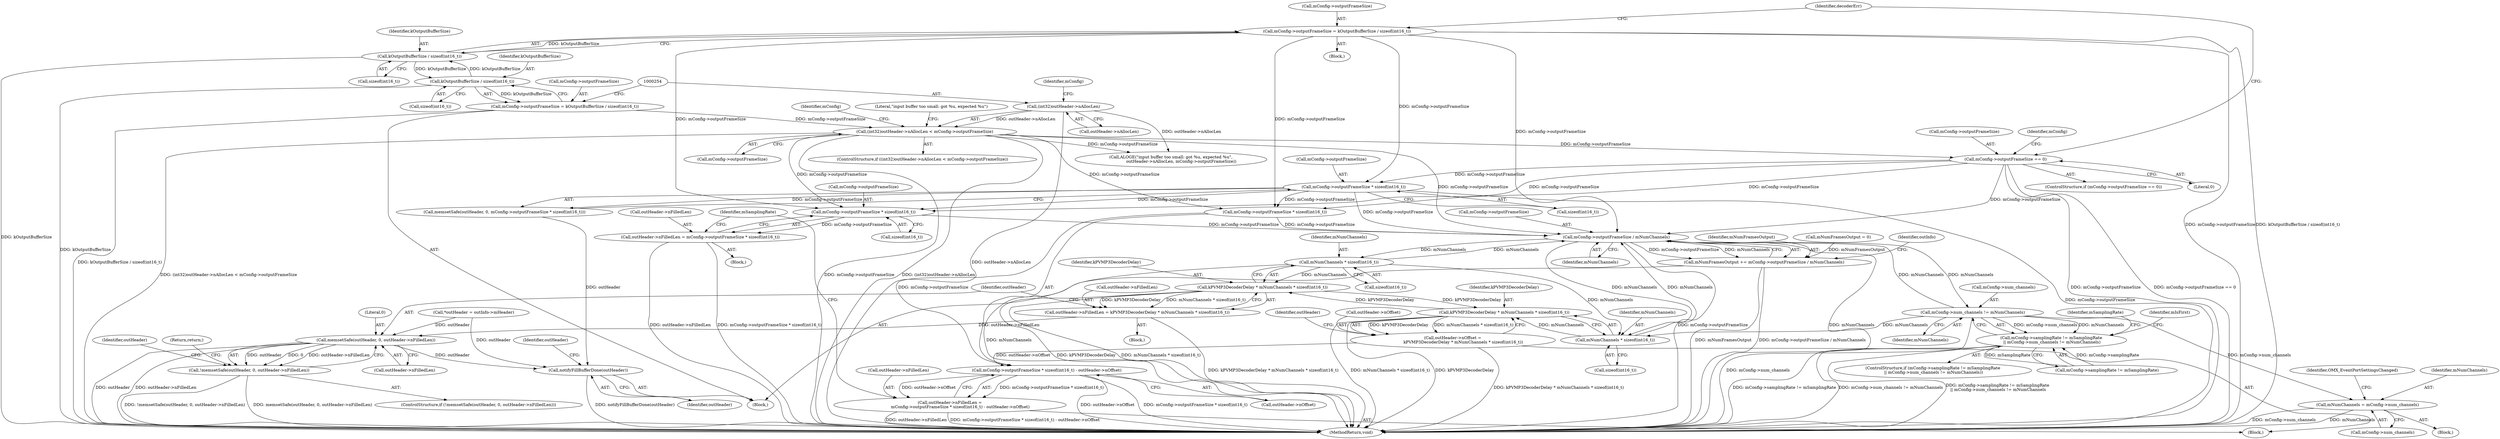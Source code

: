 digraph "0_Android_c2639afac631f5c1ffddf70ee8a6fe943d0bedf9@API" {
"1000489" [label="(Call,mConfig->outputFrameSize * sizeof(int16_t))"];
"1000332" [label="(Call,mConfig->outputFrameSize = kOutputBufferSize / sizeof(int16_t))"];
"1000336" [label="(Call,kOutputBufferSize / sizeof(int16_t))"];
"1000247" [label="(Call,kOutputBufferSize / sizeof(int16_t))"];
"1000252" [label="(Call,(int32)outHeader->nAllocLen < mConfig->outputFrameSize)"];
"1000253" [label="(Call,(int32)outHeader->nAllocLen)"];
"1000243" [label="(Call,mConfig->outputFrameSize = kOutputBufferSize / sizeof(int16_t))"];
"1000326" [label="(Call,mConfig->outputFrameSize == 0)"];
"1000394" [label="(Call,mConfig->outputFrameSize * sizeof(int16_t))"];
"1000485" [label="(Call,outHeader->nFilledLen = mConfig->outputFrameSize * sizeof(int16_t))"];
"1000544" [label="(Call,mConfig->outputFrameSize / mNumChannels)"];
"1000362" [label="(Call,mNumChannels * sizeof(int16_t))"];
"1000360" [label="(Call,kPVMP3DecoderDelay * mNumChannels * sizeof(int16_t))"];
"1000356" [label="(Call,outHeader->nFilledLen = kPVMP3DecoderDelay * mNumChannels * sizeof(int16_t))"];
"1000368" [label="(Call,memsetSafe(outHeader, 0, outHeader->nFilledLen))"];
"1000367" [label="(Call,!memsetSafe(outHeader, 0, outHeader->nFilledLen))"];
"1000559" [label="(Call,notifyFillBufferDone(outHeader))"];
"1000455" [label="(Call,kPVMP3DecoderDelay * mNumChannels * sizeof(int16_t))"];
"1000451" [label="(Call,outHeader->nOffset =\n                kPVMP3DecoderDelay * mNumChannels * sizeof(int16_t))"];
"1000465" [label="(Call,mConfig->outputFrameSize * sizeof(int16_t) - outHeader->nOffset)"];
"1000461" [label="(Call,outHeader->nFilledLen =\n                mConfig->outputFrameSize * sizeof(int16_t) - outHeader->nOffset)"];
"1000457" [label="(Call,mNumChannels * sizeof(int16_t))"];
"1000420" [label="(Call,mConfig->num_channels != mNumChannels)"];
"1000414" [label="(Call,mConfig->samplingRate != mSamplingRate\n || mConfig->num_channels != mNumChannels)"];
"1000431" [label="(Call,mNumChannels = mConfig->num_channels)"];
"1000542" [label="(Call,mNumFramesOutput += mConfig->outputFrameSize / mNumChannels)"];
"1000343" [label="(Identifier,decoderErr)"];
"1000427" [label="(Identifier,mSamplingRate)"];
"1000369" [label="(Identifier,outHeader)"];
"1000333" [label="(Call,mConfig->outputFrameSize)"];
"1000559" [label="(Call,notifyFillBufferDone(outHeader))"];
"1000364" [label="(Call,sizeof(int16_t))"];
"1000325" [label="(ControlStructure,if (mConfig->outputFrameSize == 0))"];
"1000357" [label="(Call,outHeader->nFilledLen)"];
"1000466" [label="(Call,mConfig->outputFrameSize * sizeof(int16_t))"];
"1000458" [label="(Identifier,mNumChannels)"];
"1000338" [label="(Call,sizeof(int16_t))"];
"1000447" [label="(Block,)"];
"1000161" [label="(Call,*outHeader = outInfo->mHeader)"];
"1000190" [label="(Call,mNumFramesOutput = 0)"];
"1000362" [label="(Call,mNumChannels * sizeof(int16_t))"];
"1000446" [label="(Identifier,mIsFirst)"];
"1000363" [label="(Identifier,mNumChannels)"];
"1000253" [label="(Call,(int32)outHeader->nAllocLen)"];
"1000457" [label="(Call,mNumChannels * sizeof(int16_t))"];
"1000249" [label="(Call,sizeof(int16_t))"];
"1000334" [label="(Identifier,mConfig)"];
"1000432" [label="(Identifier,mNumChannels)"];
"1000371" [label="(Call,outHeader->nFilledLen)"];
"1000421" [label="(Call,mConfig->num_channels)"];
"1000463" [label="(Identifier,outHeader)"];
"1000337" [label="(Identifier,kOutputBufferSize)"];
"1000489" [label="(Call,mConfig->outputFrameSize * sizeof(int16_t))"];
"1000462" [label="(Call,outHeader->nFilledLen)"];
"1000368" [label="(Call,memsetSafe(outHeader, 0, outHeader->nFilledLen))"];
"1000564" [label="(MethodReturn,void)"];
"1000415" [label="(Call,mConfig->samplingRate != mSamplingRate)"];
"1000562" [label="(Identifier,outHeader)"];
"1000251" [label="(ControlStructure,if ((int32)outHeader->nAllocLen < mConfig->outputFrameSize))"];
"1000451" [label="(Call,outHeader->nOffset =\n                kPVMP3DecoderDelay * mNumChannels * sizeof(int16_t))"];
"1000551" [label="(Identifier,outInfo)"];
"1000361" [label="(Identifier,kPVMP3DecoderDelay)"];
"1000479" [label="(Block,)"];
"1000424" [label="(Identifier,mNumChannels)"];
"1000350" [label="(Block,)"];
"1000248" [label="(Identifier,kOutputBufferSize)"];
"1000375" [label="(Return,return;)"];
"1000433" [label="(Call,mConfig->num_channels)"];
"1000413" [label="(ControlStructure,if (mConfig->samplingRate != mSamplingRate\n || mConfig->num_channels != mNumChannels))"];
"1000548" [label="(Identifier,mNumChannels)"];
"1000485" [label="(Call,outHeader->nFilledLen = mConfig->outputFrameSize * sizeof(int16_t))"];
"1000420" [label="(Call,mConfig->num_channels != mNumChannels)"];
"1000452" [label="(Call,outHeader->nOffset)"];
"1000262" [label="(Call,ALOGE(\"input buffer too small: got %u, expected %u\",\n                outHeader->nAllocLen, mConfig->outputFrameSize))"];
"1000459" [label="(Call,sizeof(int16_t))"];
"1000461" [label="(Call,outHeader->nFilledLen =\n                mConfig->outputFrameSize * sizeof(int16_t) - outHeader->nOffset)"];
"1000455" [label="(Call,kPVMP3DecoderDelay * mNumChannels * sizeof(int16_t))"];
"1000258" [label="(Call,mConfig->outputFrameSize)"];
"1000465" [label="(Call,mConfig->outputFrameSize * sizeof(int16_t) - outHeader->nOffset)"];
"1000414" [label="(Call,mConfig->samplingRate != mSamplingRate\n || mConfig->num_channels != mNumChannels)"];
"1000330" [label="(Literal,0)"];
"1000332" [label="(Call,mConfig->outputFrameSize = kOutputBufferSize / sizeof(int16_t))"];
"1000263" [label="(Literal,\"input buffer too small: got %u, expected %u\")"];
"1000336" [label="(Call,kOutputBufferSize / sizeof(int16_t))"];
"1000398" [label="(Call,sizeof(int16_t))"];
"1000486" [label="(Call,outHeader->nFilledLen)"];
"1000252" [label="(Call,(int32)outHeader->nAllocLen < mConfig->outputFrameSize)"];
"1000331" [label="(Block,)"];
"1000425" [label="(Block,)"];
"1000133" [label="(Block,)"];
"1000356" [label="(Call,outHeader->nFilledLen = kPVMP3DecoderDelay * mNumChannels * sizeof(int16_t))"];
"1000360" [label="(Call,kPVMP3DecoderDelay * mNumChannels * sizeof(int16_t))"];
"1000370" [label="(Literal,0)"];
"1000244" [label="(Call,mConfig->outputFrameSize)"];
"1000367" [label="(Call,!memsetSafe(outHeader, 0, outHeader->nFilledLen))"];
"1000378" [label="(Identifier,outHeader)"];
"1000490" [label="(Call,mConfig->outputFrameSize)"];
"1000259" [label="(Identifier,mConfig)"];
"1000395" [label="(Call,mConfig->outputFrameSize)"];
"1000495" [label="(Identifier,mSamplingRate)"];
"1000394" [label="(Call,mConfig->outputFrameSize * sizeof(int16_t))"];
"1000284" [label="(Identifier,mConfig)"];
"1000545" [label="(Call,mConfig->outputFrameSize)"];
"1000560" [label="(Identifier,outHeader)"];
"1000543" [label="(Identifier,mNumFramesOutput)"];
"1000247" [label="(Call,kOutputBufferSize / sizeof(int16_t))"];
"1000255" [label="(Call,outHeader->nAllocLen)"];
"1000391" [label="(Call,memsetSafe(outHeader, 0, mConfig->outputFrameSize * sizeof(int16_t)))"];
"1000327" [label="(Call,mConfig->outputFrameSize)"];
"1000542" [label="(Call,mNumFramesOutput += mConfig->outputFrameSize / mNumChannels)"];
"1000326" [label="(Call,mConfig->outputFrameSize == 0)"];
"1000493" [label="(Call,sizeof(int16_t))"];
"1000437" [label="(Identifier,OMX_EventPortSettingsChanged)"];
"1000544" [label="(Call,mConfig->outputFrameSize / mNumChannels)"];
"1000456" [label="(Identifier,kPVMP3DecoderDelay)"];
"1000431" [label="(Call,mNumChannels = mConfig->num_channels)"];
"1000472" [label="(Call,outHeader->nOffset)"];
"1000366" [label="(ControlStructure,if (!memsetSafe(outHeader, 0, outHeader->nFilledLen)))"];
"1000243" [label="(Call,mConfig->outputFrameSize = kOutputBufferSize / sizeof(int16_t))"];
"1000489" -> "1000485"  [label="AST: "];
"1000489" -> "1000493"  [label="CFG: "];
"1000490" -> "1000489"  [label="AST: "];
"1000493" -> "1000489"  [label="AST: "];
"1000485" -> "1000489"  [label="CFG: "];
"1000489" -> "1000485"  [label="DDG: mConfig->outputFrameSize"];
"1000332" -> "1000489"  [label="DDG: mConfig->outputFrameSize"];
"1000252" -> "1000489"  [label="DDG: mConfig->outputFrameSize"];
"1000326" -> "1000489"  [label="DDG: mConfig->outputFrameSize"];
"1000394" -> "1000489"  [label="DDG: mConfig->outputFrameSize"];
"1000489" -> "1000544"  [label="DDG: mConfig->outputFrameSize"];
"1000332" -> "1000331"  [label="AST: "];
"1000332" -> "1000336"  [label="CFG: "];
"1000333" -> "1000332"  [label="AST: "];
"1000336" -> "1000332"  [label="AST: "];
"1000343" -> "1000332"  [label="CFG: "];
"1000332" -> "1000564"  [label="DDG: mConfig->outputFrameSize"];
"1000332" -> "1000564"  [label="DDG: kOutputBufferSize / sizeof(int16_t)"];
"1000336" -> "1000332"  [label="DDG: kOutputBufferSize"];
"1000332" -> "1000394"  [label="DDG: mConfig->outputFrameSize"];
"1000332" -> "1000466"  [label="DDG: mConfig->outputFrameSize"];
"1000332" -> "1000544"  [label="DDG: mConfig->outputFrameSize"];
"1000336" -> "1000338"  [label="CFG: "];
"1000337" -> "1000336"  [label="AST: "];
"1000338" -> "1000336"  [label="AST: "];
"1000336" -> "1000564"  [label="DDG: kOutputBufferSize"];
"1000336" -> "1000247"  [label="DDG: kOutputBufferSize"];
"1000247" -> "1000336"  [label="DDG: kOutputBufferSize"];
"1000247" -> "1000243"  [label="AST: "];
"1000247" -> "1000249"  [label="CFG: "];
"1000248" -> "1000247"  [label="AST: "];
"1000249" -> "1000247"  [label="AST: "];
"1000243" -> "1000247"  [label="CFG: "];
"1000247" -> "1000564"  [label="DDG: kOutputBufferSize"];
"1000247" -> "1000243"  [label="DDG: kOutputBufferSize"];
"1000252" -> "1000251"  [label="AST: "];
"1000252" -> "1000258"  [label="CFG: "];
"1000253" -> "1000252"  [label="AST: "];
"1000258" -> "1000252"  [label="AST: "];
"1000263" -> "1000252"  [label="CFG: "];
"1000284" -> "1000252"  [label="CFG: "];
"1000252" -> "1000564"  [label="DDG: (int32)outHeader->nAllocLen"];
"1000252" -> "1000564"  [label="DDG: (int32)outHeader->nAllocLen < mConfig->outputFrameSize"];
"1000252" -> "1000564"  [label="DDG: mConfig->outputFrameSize"];
"1000253" -> "1000252"  [label="DDG: outHeader->nAllocLen"];
"1000243" -> "1000252"  [label="DDG: mConfig->outputFrameSize"];
"1000252" -> "1000262"  [label="DDG: mConfig->outputFrameSize"];
"1000252" -> "1000326"  [label="DDG: mConfig->outputFrameSize"];
"1000252" -> "1000466"  [label="DDG: mConfig->outputFrameSize"];
"1000252" -> "1000544"  [label="DDG: mConfig->outputFrameSize"];
"1000253" -> "1000255"  [label="CFG: "];
"1000254" -> "1000253"  [label="AST: "];
"1000255" -> "1000253"  [label="AST: "];
"1000259" -> "1000253"  [label="CFG: "];
"1000253" -> "1000564"  [label="DDG: outHeader->nAllocLen"];
"1000253" -> "1000262"  [label="DDG: outHeader->nAllocLen"];
"1000243" -> "1000133"  [label="AST: "];
"1000244" -> "1000243"  [label="AST: "];
"1000254" -> "1000243"  [label="CFG: "];
"1000243" -> "1000564"  [label="DDG: kOutputBufferSize / sizeof(int16_t)"];
"1000326" -> "1000325"  [label="AST: "];
"1000326" -> "1000330"  [label="CFG: "];
"1000327" -> "1000326"  [label="AST: "];
"1000330" -> "1000326"  [label="AST: "];
"1000334" -> "1000326"  [label="CFG: "];
"1000343" -> "1000326"  [label="CFG: "];
"1000326" -> "1000564"  [label="DDG: mConfig->outputFrameSize == 0"];
"1000326" -> "1000564"  [label="DDG: mConfig->outputFrameSize"];
"1000326" -> "1000394"  [label="DDG: mConfig->outputFrameSize"];
"1000326" -> "1000466"  [label="DDG: mConfig->outputFrameSize"];
"1000326" -> "1000544"  [label="DDG: mConfig->outputFrameSize"];
"1000394" -> "1000391"  [label="AST: "];
"1000394" -> "1000398"  [label="CFG: "];
"1000395" -> "1000394"  [label="AST: "];
"1000398" -> "1000394"  [label="AST: "];
"1000391" -> "1000394"  [label="CFG: "];
"1000394" -> "1000564"  [label="DDG: mConfig->outputFrameSize"];
"1000394" -> "1000391"  [label="DDG: mConfig->outputFrameSize"];
"1000394" -> "1000466"  [label="DDG: mConfig->outputFrameSize"];
"1000394" -> "1000544"  [label="DDG: mConfig->outputFrameSize"];
"1000485" -> "1000479"  [label="AST: "];
"1000486" -> "1000485"  [label="AST: "];
"1000495" -> "1000485"  [label="CFG: "];
"1000485" -> "1000564"  [label="DDG: outHeader->nFilledLen"];
"1000485" -> "1000564"  [label="DDG: mConfig->outputFrameSize * sizeof(int16_t)"];
"1000544" -> "1000542"  [label="AST: "];
"1000544" -> "1000548"  [label="CFG: "];
"1000545" -> "1000544"  [label="AST: "];
"1000548" -> "1000544"  [label="AST: "];
"1000542" -> "1000544"  [label="CFG: "];
"1000544" -> "1000564"  [label="DDG: mNumChannels"];
"1000544" -> "1000564"  [label="DDG: mConfig->outputFrameSize"];
"1000544" -> "1000362"  [label="DDG: mNumChannels"];
"1000544" -> "1000420"  [label="DDG: mNumChannels"];
"1000544" -> "1000457"  [label="DDG: mNumChannels"];
"1000544" -> "1000542"  [label="DDG: mConfig->outputFrameSize"];
"1000544" -> "1000542"  [label="DDG: mNumChannels"];
"1000466" -> "1000544"  [label="DDG: mConfig->outputFrameSize"];
"1000420" -> "1000544"  [label="DDG: mNumChannels"];
"1000457" -> "1000544"  [label="DDG: mNumChannels"];
"1000362" -> "1000544"  [label="DDG: mNumChannels"];
"1000362" -> "1000360"  [label="AST: "];
"1000362" -> "1000364"  [label="CFG: "];
"1000363" -> "1000362"  [label="AST: "];
"1000364" -> "1000362"  [label="AST: "];
"1000360" -> "1000362"  [label="CFG: "];
"1000362" -> "1000564"  [label="DDG: mNumChannels"];
"1000362" -> "1000360"  [label="DDG: mNumChannels"];
"1000362" -> "1000457"  [label="DDG: mNumChannels"];
"1000360" -> "1000356"  [label="AST: "];
"1000361" -> "1000360"  [label="AST: "];
"1000356" -> "1000360"  [label="CFG: "];
"1000360" -> "1000564"  [label="DDG: kPVMP3DecoderDelay"];
"1000360" -> "1000564"  [label="DDG: mNumChannels * sizeof(int16_t)"];
"1000360" -> "1000356"  [label="DDG: kPVMP3DecoderDelay"];
"1000360" -> "1000356"  [label="DDG: mNumChannels * sizeof(int16_t)"];
"1000455" -> "1000360"  [label="DDG: kPVMP3DecoderDelay"];
"1000360" -> "1000455"  [label="DDG: kPVMP3DecoderDelay"];
"1000356" -> "1000350"  [label="AST: "];
"1000357" -> "1000356"  [label="AST: "];
"1000369" -> "1000356"  [label="CFG: "];
"1000356" -> "1000564"  [label="DDG: kPVMP3DecoderDelay * mNumChannels * sizeof(int16_t)"];
"1000356" -> "1000368"  [label="DDG: outHeader->nFilledLen"];
"1000368" -> "1000367"  [label="AST: "];
"1000368" -> "1000371"  [label="CFG: "];
"1000369" -> "1000368"  [label="AST: "];
"1000370" -> "1000368"  [label="AST: "];
"1000371" -> "1000368"  [label="AST: "];
"1000367" -> "1000368"  [label="CFG: "];
"1000368" -> "1000564"  [label="DDG: outHeader"];
"1000368" -> "1000564"  [label="DDG: outHeader->nFilledLen"];
"1000368" -> "1000367"  [label="DDG: outHeader"];
"1000368" -> "1000367"  [label="DDG: 0"];
"1000368" -> "1000367"  [label="DDG: outHeader->nFilledLen"];
"1000161" -> "1000368"  [label="DDG: outHeader"];
"1000368" -> "1000559"  [label="DDG: outHeader"];
"1000367" -> "1000366"  [label="AST: "];
"1000375" -> "1000367"  [label="CFG: "];
"1000378" -> "1000367"  [label="CFG: "];
"1000367" -> "1000564"  [label="DDG: memsetSafe(outHeader, 0, outHeader->nFilledLen)"];
"1000367" -> "1000564"  [label="DDG: !memsetSafe(outHeader, 0, outHeader->nFilledLen)"];
"1000559" -> "1000133"  [label="AST: "];
"1000559" -> "1000560"  [label="CFG: "];
"1000560" -> "1000559"  [label="AST: "];
"1000562" -> "1000559"  [label="CFG: "];
"1000559" -> "1000564"  [label="DDG: notifyFillBufferDone(outHeader)"];
"1000391" -> "1000559"  [label="DDG: outHeader"];
"1000161" -> "1000559"  [label="DDG: outHeader"];
"1000455" -> "1000451"  [label="AST: "];
"1000455" -> "1000457"  [label="CFG: "];
"1000456" -> "1000455"  [label="AST: "];
"1000457" -> "1000455"  [label="AST: "];
"1000451" -> "1000455"  [label="CFG: "];
"1000455" -> "1000564"  [label="DDG: mNumChannels * sizeof(int16_t)"];
"1000455" -> "1000564"  [label="DDG: kPVMP3DecoderDelay"];
"1000455" -> "1000451"  [label="DDG: kPVMP3DecoderDelay"];
"1000455" -> "1000451"  [label="DDG: mNumChannels * sizeof(int16_t)"];
"1000457" -> "1000455"  [label="DDG: mNumChannels"];
"1000451" -> "1000447"  [label="AST: "];
"1000452" -> "1000451"  [label="AST: "];
"1000463" -> "1000451"  [label="CFG: "];
"1000451" -> "1000564"  [label="DDG: kPVMP3DecoderDelay * mNumChannels * sizeof(int16_t)"];
"1000451" -> "1000465"  [label="DDG: outHeader->nOffset"];
"1000465" -> "1000461"  [label="AST: "];
"1000465" -> "1000472"  [label="CFG: "];
"1000466" -> "1000465"  [label="AST: "];
"1000472" -> "1000465"  [label="AST: "];
"1000461" -> "1000465"  [label="CFG: "];
"1000465" -> "1000564"  [label="DDG: outHeader->nOffset"];
"1000465" -> "1000564"  [label="DDG: mConfig->outputFrameSize * sizeof(int16_t)"];
"1000465" -> "1000461"  [label="DDG: mConfig->outputFrameSize * sizeof(int16_t)"];
"1000465" -> "1000461"  [label="DDG: outHeader->nOffset"];
"1000466" -> "1000465"  [label="DDG: mConfig->outputFrameSize"];
"1000461" -> "1000447"  [label="AST: "];
"1000462" -> "1000461"  [label="AST: "];
"1000495" -> "1000461"  [label="CFG: "];
"1000461" -> "1000564"  [label="DDG: mConfig->outputFrameSize * sizeof(int16_t) - outHeader->nOffset"];
"1000461" -> "1000564"  [label="DDG: outHeader->nFilledLen"];
"1000457" -> "1000459"  [label="CFG: "];
"1000458" -> "1000457"  [label="AST: "];
"1000459" -> "1000457"  [label="AST: "];
"1000420" -> "1000457"  [label="DDG: mNumChannels"];
"1000420" -> "1000414"  [label="AST: "];
"1000420" -> "1000424"  [label="CFG: "];
"1000421" -> "1000420"  [label="AST: "];
"1000424" -> "1000420"  [label="AST: "];
"1000414" -> "1000420"  [label="CFG: "];
"1000420" -> "1000564"  [label="DDG: mConfig->num_channels"];
"1000420" -> "1000414"  [label="DDG: mConfig->num_channels"];
"1000420" -> "1000414"  [label="DDG: mNumChannels"];
"1000420" -> "1000431"  [label="DDG: mConfig->num_channels"];
"1000414" -> "1000413"  [label="AST: "];
"1000414" -> "1000415"  [label="CFG: "];
"1000415" -> "1000414"  [label="AST: "];
"1000427" -> "1000414"  [label="CFG: "];
"1000446" -> "1000414"  [label="CFG: "];
"1000414" -> "1000564"  [label="DDG: mConfig->num_channels != mNumChannels"];
"1000414" -> "1000564"  [label="DDG: mConfig->samplingRate != mSamplingRate\n || mConfig->num_channels != mNumChannels"];
"1000414" -> "1000564"  [label="DDG: mConfig->samplingRate != mSamplingRate"];
"1000415" -> "1000414"  [label="DDG: mConfig->samplingRate"];
"1000415" -> "1000414"  [label="DDG: mSamplingRate"];
"1000431" -> "1000425"  [label="AST: "];
"1000431" -> "1000433"  [label="CFG: "];
"1000432" -> "1000431"  [label="AST: "];
"1000433" -> "1000431"  [label="AST: "];
"1000437" -> "1000431"  [label="CFG: "];
"1000431" -> "1000564"  [label="DDG: mNumChannels"];
"1000431" -> "1000564"  [label="DDG: mConfig->num_channels"];
"1000542" -> "1000133"  [label="AST: "];
"1000543" -> "1000542"  [label="AST: "];
"1000551" -> "1000542"  [label="CFG: "];
"1000542" -> "1000564"  [label="DDG: mNumFramesOutput"];
"1000542" -> "1000564"  [label="DDG: mConfig->outputFrameSize / mNumChannels"];
"1000190" -> "1000542"  [label="DDG: mNumFramesOutput"];
}
